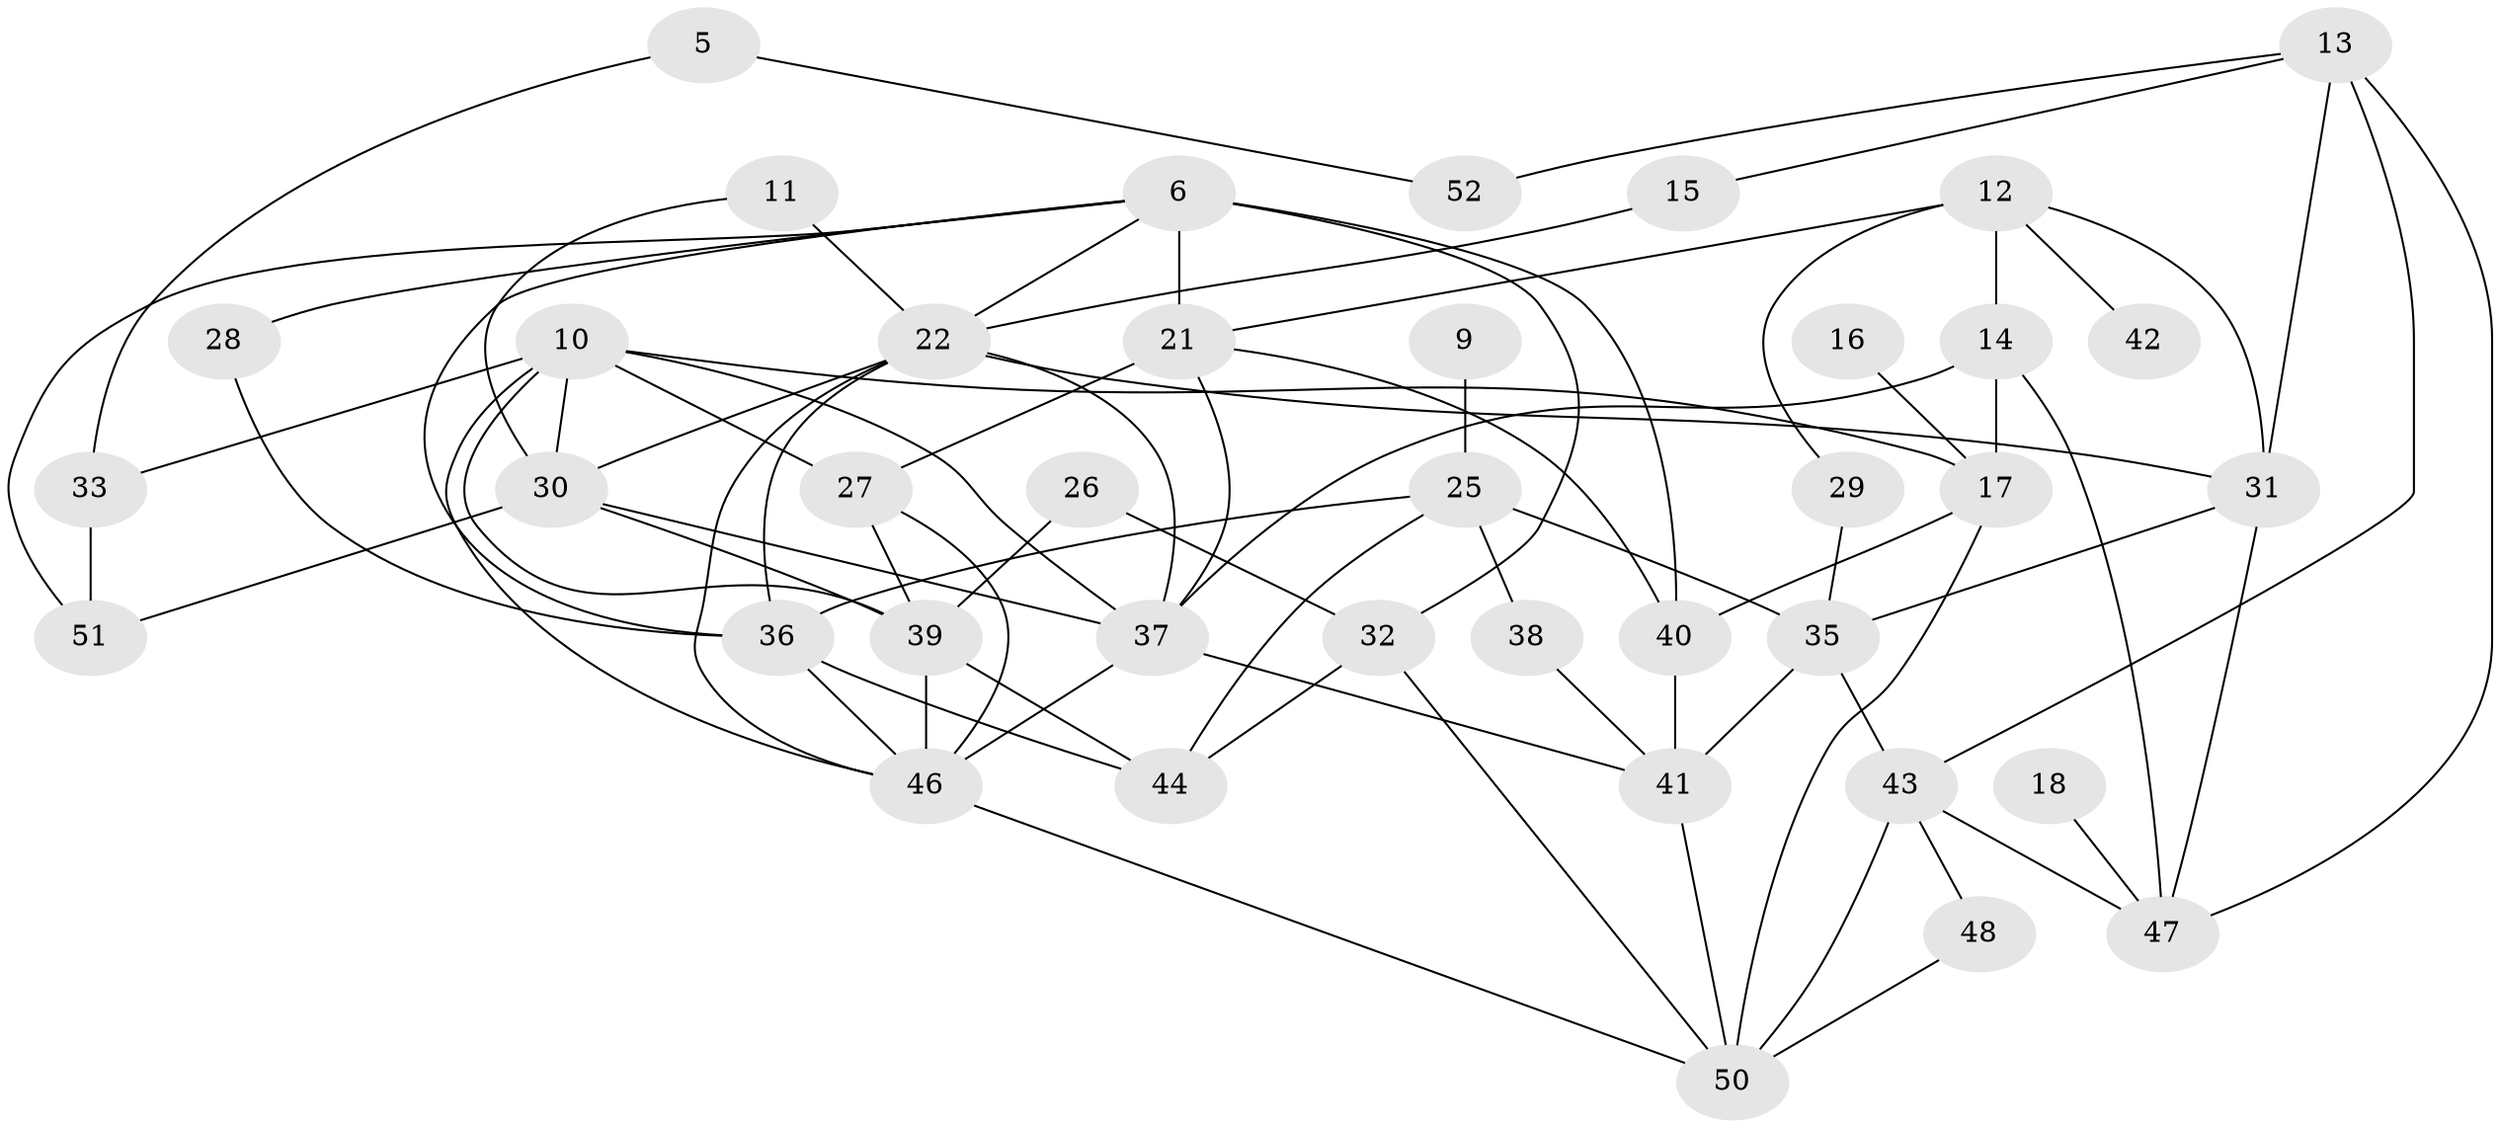 // original degree distribution, {1: 0.17829457364341086, 0: 0.10077519379844961, 3: 0.2558139534883721, 2: 0.2248062015503876, 5: 0.08527131782945736, 4: 0.12403100775193798, 6: 0.023255813953488372, 7: 0.007751937984496124}
// Generated by graph-tools (version 1.1) at 2025/35/03/04/25 23:35:56]
// undirected, 39 vertices, 79 edges
graph export_dot {
  node [color=gray90,style=filled];
  5;
  6;
  9;
  10;
  11;
  12;
  13;
  14;
  15;
  16;
  17;
  18;
  21;
  22;
  25;
  26;
  27;
  28;
  29;
  30;
  31;
  32;
  33;
  35;
  36;
  37;
  38;
  39;
  40;
  41;
  42;
  43;
  44;
  46;
  47;
  48;
  50;
  51;
  52;
  5 -- 33 [weight=1.0];
  5 -- 52 [weight=1.0];
  6 -- 21 [weight=3.0];
  6 -- 22 [weight=1.0];
  6 -- 28 [weight=1.0];
  6 -- 32 [weight=1.0];
  6 -- 36 [weight=1.0];
  6 -- 40 [weight=1.0];
  6 -- 51 [weight=1.0];
  9 -- 25 [weight=1.0];
  10 -- 17 [weight=1.0];
  10 -- 27 [weight=1.0];
  10 -- 30 [weight=2.0];
  10 -- 33 [weight=1.0];
  10 -- 37 [weight=1.0];
  10 -- 39 [weight=1.0];
  10 -- 46 [weight=1.0];
  11 -- 22 [weight=1.0];
  11 -- 30 [weight=1.0];
  12 -- 14 [weight=1.0];
  12 -- 21 [weight=1.0];
  12 -- 29 [weight=1.0];
  12 -- 31 [weight=1.0];
  12 -- 42 [weight=1.0];
  13 -- 15 [weight=1.0];
  13 -- 31 [weight=1.0];
  13 -- 43 [weight=1.0];
  13 -- 47 [weight=1.0];
  13 -- 52 [weight=1.0];
  14 -- 17 [weight=1.0];
  14 -- 37 [weight=1.0];
  14 -- 47 [weight=1.0];
  15 -- 22 [weight=1.0];
  16 -- 17 [weight=1.0];
  17 -- 40 [weight=1.0];
  17 -- 50 [weight=1.0];
  18 -- 47 [weight=1.0];
  21 -- 27 [weight=1.0];
  21 -- 37 [weight=1.0];
  21 -- 40 [weight=1.0];
  22 -- 30 [weight=1.0];
  22 -- 31 [weight=1.0];
  22 -- 36 [weight=1.0];
  22 -- 37 [weight=1.0];
  22 -- 46 [weight=1.0];
  25 -- 35 [weight=1.0];
  25 -- 36 [weight=1.0];
  25 -- 38 [weight=1.0];
  25 -- 44 [weight=1.0];
  26 -- 32 [weight=1.0];
  26 -- 39 [weight=1.0];
  27 -- 39 [weight=1.0];
  27 -- 46 [weight=1.0];
  28 -- 36 [weight=1.0];
  29 -- 35 [weight=1.0];
  30 -- 37 [weight=1.0];
  30 -- 39 [weight=1.0];
  30 -- 51 [weight=1.0];
  31 -- 35 [weight=1.0];
  31 -- 47 [weight=1.0];
  32 -- 44 [weight=1.0];
  32 -- 50 [weight=1.0];
  33 -- 51 [weight=1.0];
  35 -- 41 [weight=1.0];
  35 -- 43 [weight=1.0];
  36 -- 44 [weight=1.0];
  36 -- 46 [weight=1.0];
  37 -- 41 [weight=1.0];
  37 -- 46 [weight=1.0];
  38 -- 41 [weight=1.0];
  39 -- 44 [weight=1.0];
  39 -- 46 [weight=1.0];
  40 -- 41 [weight=2.0];
  41 -- 50 [weight=1.0];
  43 -- 47 [weight=1.0];
  43 -- 48 [weight=1.0];
  43 -- 50 [weight=1.0];
  46 -- 50 [weight=1.0];
  48 -- 50 [weight=1.0];
}
